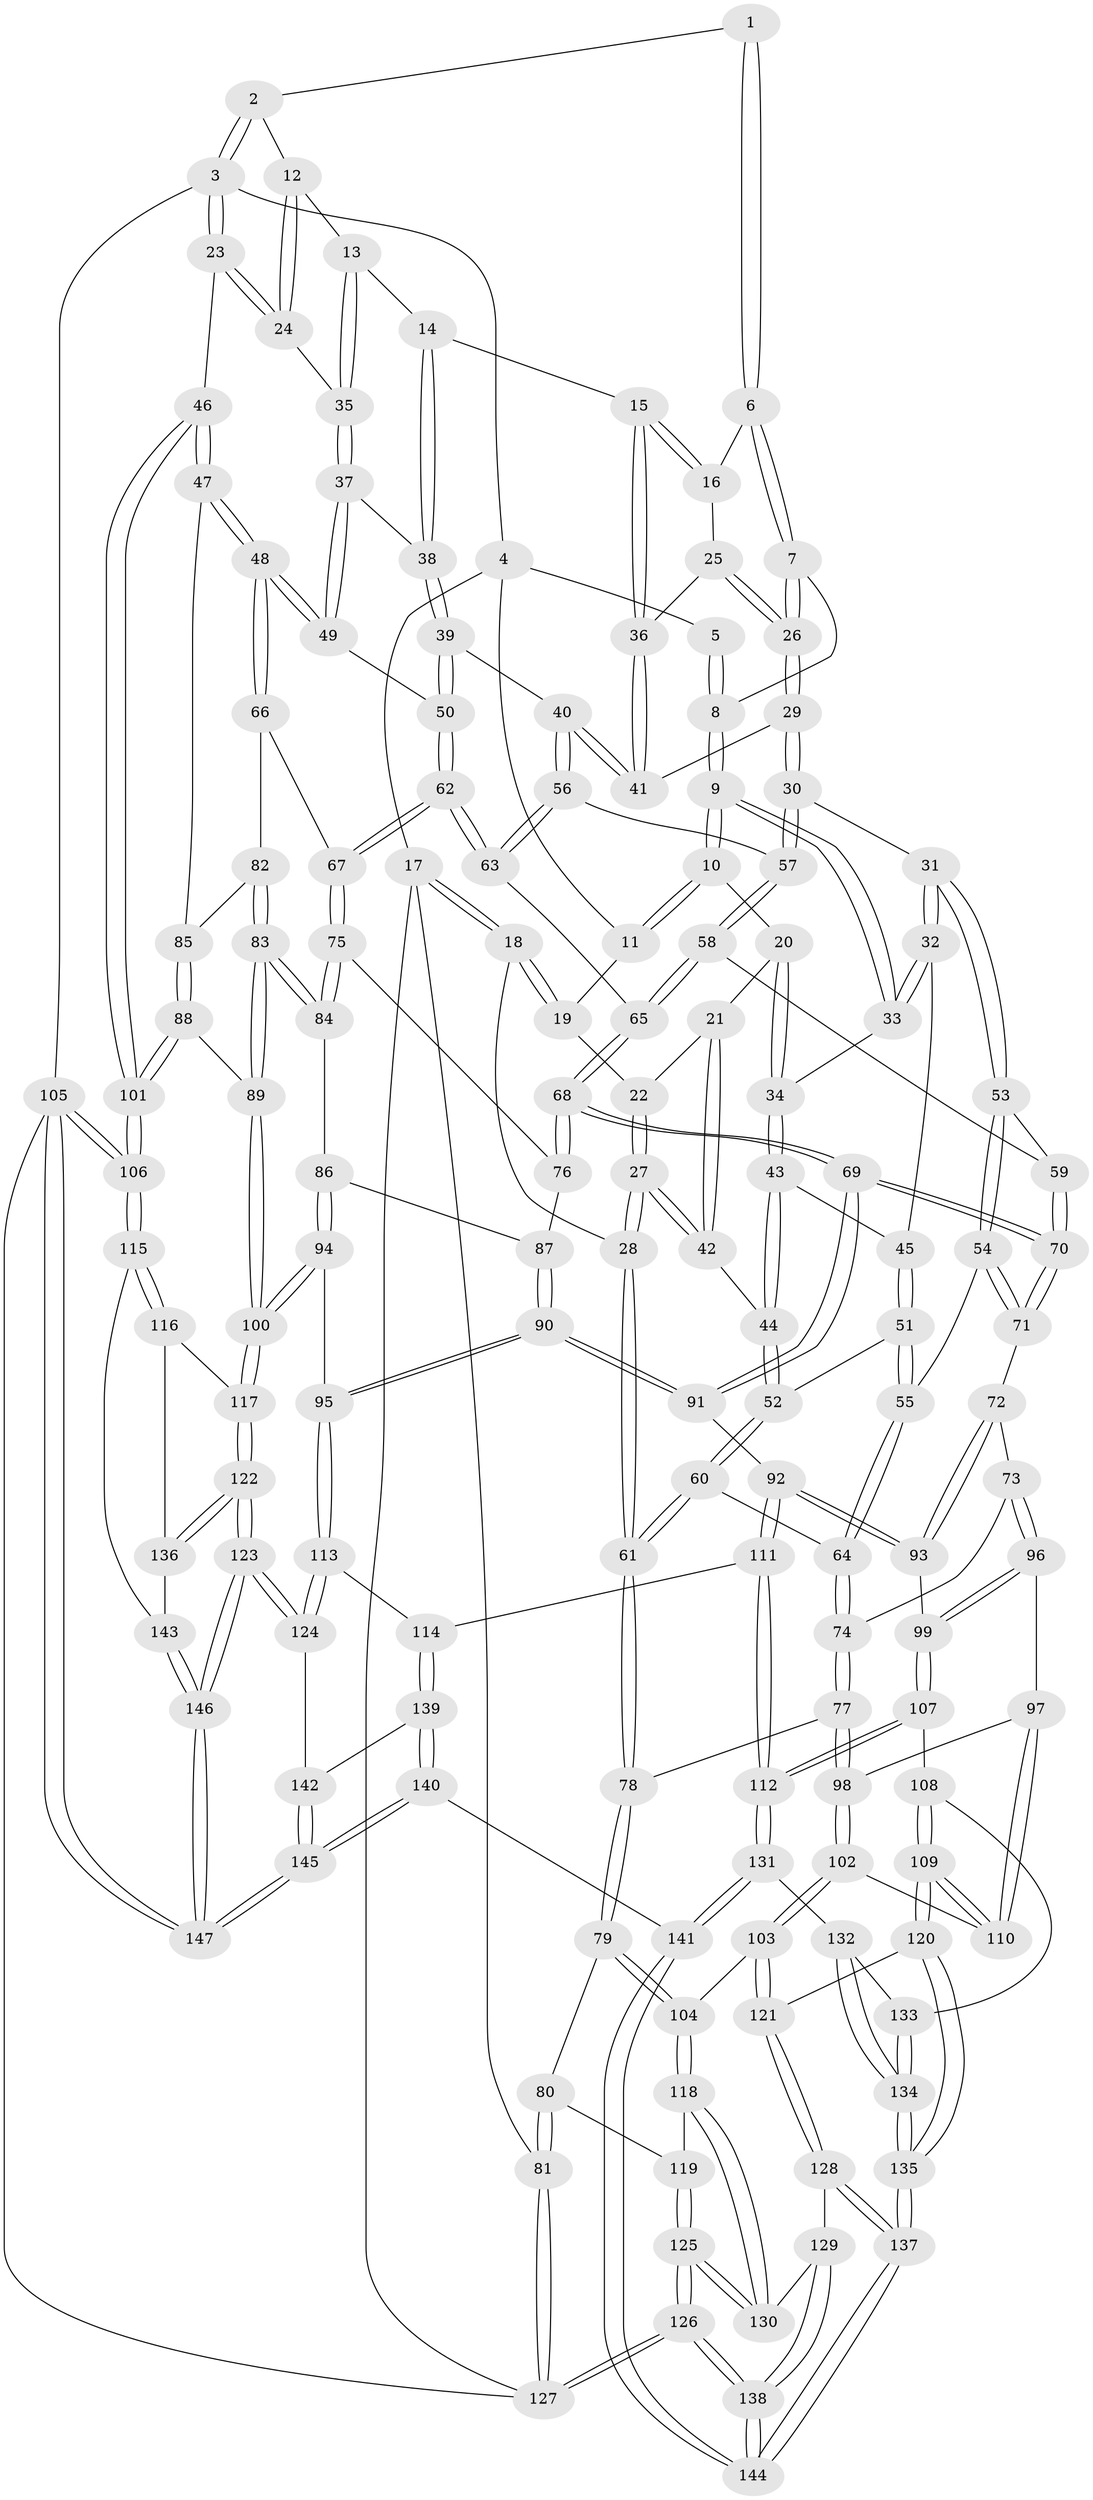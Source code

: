 // coarse degree distribution, {3: 0.08888888888888889, 5: 0.35555555555555557, 4: 0.4666666666666667, 6: 0.07777777777777778, 2: 0.011111111111111112}
// Generated by graph-tools (version 1.1) at 2025/42/03/06/25 10:42:36]
// undirected, 147 vertices, 364 edges
graph export_dot {
graph [start="1"]
  node [color=gray90,style=filled];
  1 [pos="+0.6780232509576785+0"];
  2 [pos="+0.8753994038780115+0"];
  3 [pos="+1+0"];
  4 [pos="+0.2226747863836549+0"];
  5 [pos="+0.41481706346191316+0"];
  6 [pos="+0.6443298394104127+0"];
  7 [pos="+0.4974156135606199+0.09675603510543482"];
  8 [pos="+0.4685305966507035+0.09099533156458349"];
  9 [pos="+0.4042891073833513+0.11764390833899216"];
  10 [pos="+0.33293774783360713+0.06263803761943099"];
  11 [pos="+0.21800538157211688+0"];
  12 [pos="+0.8727824666275721+0"];
  13 [pos="+0.8304114365224597+0.09237778045478913"];
  14 [pos="+0.7487107601649602+0.14150596969840695"];
  15 [pos="+0.715943517253167+0.14243383485127184"];
  16 [pos="+0.6501297819412892+0"];
  17 [pos="+0+0.2846268396125168"];
  18 [pos="+0+0.27879235361139787"];
  19 [pos="+0.19916702454361085+0"];
  20 [pos="+0.281506412317012+0.14003349675155338"];
  21 [pos="+0.22314975609797086+0.1590655881168252"];
  22 [pos="+0.20006832984779777+0"];
  23 [pos="+1+0.21689161748444613"];
  24 [pos="+0.987405409525737+0.1589683769439768"];
  25 [pos="+0.5980980417112653+0.13913673238758462"];
  26 [pos="+0.5563717779182501+0.17304081094786108"];
  27 [pos="+0.10543500282766803+0.2626677773136774"];
  28 [pos="+0+0.28890341222622395"];
  29 [pos="+0.5571753878960582+0.25020115997818726"];
  30 [pos="+0.5540447748882154+0.2592895745414023"];
  31 [pos="+0.48641332346744565+0.2780608467064698"];
  32 [pos="+0.4451232189262577+0.25373330393258653"];
  33 [pos="+0.39237919197327925+0.1897439878986375"];
  34 [pos="+0.3399870176544079+0.20600593757496158"];
  35 [pos="+0.8945667158370582+0.19475474493184136"];
  36 [pos="+0.7104154696552848+0.14814409901596268"];
  37 [pos="+0.8808822683445554+0.2322982403786062"];
  38 [pos="+0.804087415004858+0.2532767574592831"];
  39 [pos="+0.7460825319192461+0.30812445937355093"];
  40 [pos="+0.74464051348465+0.30888557987729215"];
  41 [pos="+0.6937116751869822+0.19007059090084544"];
  42 [pos="+0.16194709267256782+0.2580848426369608"];
  43 [pos="+0.29767880315127954+0.24611217491560777"];
  44 [pos="+0.17179043988094242+0.26207531383292104"];
  45 [pos="+0.3435484590036401+0.3040104785738293"];
  46 [pos="+1+0.4228995566279324"];
  47 [pos="+1+0.42615846565688303"];
  48 [pos="+1+0.42059889642651127"];
  49 [pos="+0.9430091571424124+0.34024038718411226"];
  50 [pos="+0.8933742987176891+0.3600175000197078"];
  51 [pos="+0.34298934311838425+0.3131738691990968"];
  52 [pos="+0.24114192579074195+0.34470427560515526"];
  53 [pos="+0.4323594326463433+0.4029054297967215"];
  54 [pos="+0.4280491805958036+0.40597276956257633"];
  55 [pos="+0.37133555507777555+0.40470969210403357"];
  56 [pos="+0.7293724098415385+0.32790659528901545"];
  57 [pos="+0.6036198010786149+0.31267762955650075"];
  58 [pos="+0.5922996655788545+0.38079645974837834"];
  59 [pos="+0.5473996921455537+0.4360050767133173"];
  60 [pos="+0.2905957729737815+0.4412446629937716"];
  61 [pos="+0.16561011440415618+0.5350477928388603"];
  62 [pos="+0.7959173963437842+0.4550727390478237"];
  63 [pos="+0.7466804393722415+0.41362264667746274"];
  64 [pos="+0.2937167183291105+0.44127397158312953"];
  65 [pos="+0.6679009073476166+0.45734196913262326"];
  66 [pos="+0.8095216758857743+0.4744065772163279"];
  67 [pos="+0.8022740994166552+0.47065698558871893"];
  68 [pos="+0.6166491430073388+0.5497593635310812"];
  69 [pos="+0.6036497344316829+0.5572773262056324"];
  70 [pos="+0.5785074075588922+0.5423761776810989"];
  71 [pos="+0.4508940545992537+0.5485249571466193"];
  72 [pos="+0.44745159788312344+0.5520191919174406"];
  73 [pos="+0.42621764222847736+0.568310992939623"];
  74 [pos="+0.36931914883134326+0.556478949671191"];
  75 [pos="+0.7836648704855521+0.5006737739426893"];
  76 [pos="+0.7168652192739668+0.555147416585569"];
  77 [pos="+0.2777683653959786+0.6158375486951323"];
  78 [pos="+0.16535354763461216+0.5566410171052043"];
  79 [pos="+0.1204519192398074+0.6235926844477099"];
  80 [pos="+0.07199403305088818+0.6664437442663123"];
  81 [pos="+0+0.6425513880067544"];
  82 [pos="+0.8737176508815019+0.5467387197914555"];
  83 [pos="+0.859483547305237+0.6686751155255277"];
  84 [pos="+0.8004379833872056+0.6195725225749847"];
  85 [pos="+1+0.49898790318490505"];
  86 [pos="+0.7589896476355861+0.6084636687012359"];
  87 [pos="+0.7411798283507316+0.5971745570183841"];
  88 [pos="+0.9020700522068312+0.6707883058003961"];
  89 [pos="+0.8603135604764733+0.670827203324407"];
  90 [pos="+0.6490203239491622+0.6939501120409249"];
  91 [pos="+0.6075335697961408+0.6643221201128455"];
  92 [pos="+0.5525038493923855+0.6926044184598765"];
  93 [pos="+0.5434478763862729+0.6924879424211106"];
  94 [pos="+0.6944324372043432+0.716710193105064"];
  95 [pos="+0.6697280285765795+0.7150641689870791"];
  96 [pos="+0.4180782354707443+0.6591823449253335"];
  97 [pos="+0.3857918386923818+0.6780528239350091"];
  98 [pos="+0.30747945043510505+0.6735688885211917"];
  99 [pos="+0.48465243938815594+0.7002014751071792"];
  100 [pos="+0.813678873359817+0.7399270369375466"];
  101 [pos="+1+0.8462966547761122"];
  102 [pos="+0.2785157866753819+0.7369016155483749"];
  103 [pos="+0.27074321249464667+0.7515113481098693"];
  104 [pos="+0.26657436994932154+0.7525766991458022"];
  105 [pos="+1+1"];
  106 [pos="+1+0.8545485314980935"];
  107 [pos="+0.45555829701880446+0.7694725221571697"];
  108 [pos="+0.4071021601892839+0.7839276807878912"];
  109 [pos="+0.39163937637582236+0.7822826750916365"];
  110 [pos="+0.3862480317635305+0.7385024288982861"];
  111 [pos="+0.5385330682122668+0.8559741592959772"];
  112 [pos="+0.5343733229862206+0.8572020597539787"];
  113 [pos="+0.6589262603104927+0.7637814670271701"];
  114 [pos="+0.5798531617254409+0.8629220073565118"];
  115 [pos="+1+0.8637083783764027"];
  116 [pos="+0.8464476244722782+0.7610843574030528"];
  117 [pos="+0.8141586881735379+0.7423834085405708"];
  118 [pos="+0.19941569137304627+0.8064730477834167"];
  119 [pos="+0.08367482827204228+0.7070717786391771"];
  120 [pos="+0.34503602689451685+0.8130924140242142"];
  121 [pos="+0.3413744043258654+0.8126983750022057"];
  122 [pos="+0.7938547557902391+0.8824160704545629"];
  123 [pos="+0.7800123499967639+0.9004053420475648"];
  124 [pos="+0.7309121095311086+0.8860595282458253"];
  125 [pos="+0.04716141798622349+0.8676759135307791"];
  126 [pos="+0+1"];
  127 [pos="+0+1"];
  128 [pos="+0.26576970063155236+0.9008742276058432"];
  129 [pos="+0.2033082275824714+0.847784187119148"];
  130 [pos="+0.19629752984233265+0.8297573625086578"];
  131 [pos="+0.5159913130602293+0.8725680131021186"];
  132 [pos="+0.5011237050692133+0.8747752641342694"];
  133 [pos="+0.42362119976290863+0.8151398463211048"];
  134 [pos="+0.41802047123486996+0.9018091650818618"];
  135 [pos="+0.4025942450722938+0.9096958016790693"];
  136 [pos="+0.9420639069628641+0.8804737182615087"];
  137 [pos="+0.3167443058004215+1"];
  138 [pos="+0+1"];
  139 [pos="+0.5926950772834058+0.8750257080159436"];
  140 [pos="+0.5384272393373831+1"];
  141 [pos="+0.49986310856096594+1"];
  142 [pos="+0.6346242004298415+0.8965250802837436"];
  143 [pos="+0.978775757177757+0.8847462390340419"];
  144 [pos="+0.30275978514377666+1"];
  145 [pos="+0.6659404231003001+1"];
  146 [pos="+0.7926995253903707+1"];
  147 [pos="+0.7733148365285635+1"];
  1 -- 2;
  1 -- 6;
  1 -- 6;
  2 -- 3;
  2 -- 3;
  2 -- 12;
  3 -- 4;
  3 -- 23;
  3 -- 23;
  3 -- 105;
  4 -- 5;
  4 -- 11;
  4 -- 17;
  5 -- 8;
  5 -- 8;
  6 -- 7;
  6 -- 7;
  6 -- 16;
  7 -- 8;
  7 -- 26;
  7 -- 26;
  8 -- 9;
  8 -- 9;
  9 -- 10;
  9 -- 10;
  9 -- 33;
  9 -- 33;
  10 -- 11;
  10 -- 11;
  10 -- 20;
  11 -- 19;
  12 -- 13;
  12 -- 24;
  12 -- 24;
  13 -- 14;
  13 -- 35;
  13 -- 35;
  14 -- 15;
  14 -- 38;
  14 -- 38;
  15 -- 16;
  15 -- 16;
  15 -- 36;
  15 -- 36;
  16 -- 25;
  17 -- 18;
  17 -- 18;
  17 -- 81;
  17 -- 127;
  18 -- 19;
  18 -- 19;
  18 -- 28;
  19 -- 22;
  20 -- 21;
  20 -- 34;
  20 -- 34;
  21 -- 22;
  21 -- 42;
  21 -- 42;
  22 -- 27;
  22 -- 27;
  23 -- 24;
  23 -- 24;
  23 -- 46;
  24 -- 35;
  25 -- 26;
  25 -- 26;
  25 -- 36;
  26 -- 29;
  26 -- 29;
  27 -- 28;
  27 -- 28;
  27 -- 42;
  27 -- 42;
  28 -- 61;
  28 -- 61;
  29 -- 30;
  29 -- 30;
  29 -- 41;
  30 -- 31;
  30 -- 57;
  30 -- 57;
  31 -- 32;
  31 -- 32;
  31 -- 53;
  31 -- 53;
  32 -- 33;
  32 -- 33;
  32 -- 45;
  33 -- 34;
  34 -- 43;
  34 -- 43;
  35 -- 37;
  35 -- 37;
  36 -- 41;
  36 -- 41;
  37 -- 38;
  37 -- 49;
  37 -- 49;
  38 -- 39;
  38 -- 39;
  39 -- 40;
  39 -- 50;
  39 -- 50;
  40 -- 41;
  40 -- 41;
  40 -- 56;
  40 -- 56;
  42 -- 44;
  43 -- 44;
  43 -- 44;
  43 -- 45;
  44 -- 52;
  44 -- 52;
  45 -- 51;
  45 -- 51;
  46 -- 47;
  46 -- 47;
  46 -- 101;
  46 -- 101;
  47 -- 48;
  47 -- 48;
  47 -- 85;
  48 -- 49;
  48 -- 49;
  48 -- 66;
  48 -- 66;
  49 -- 50;
  50 -- 62;
  50 -- 62;
  51 -- 52;
  51 -- 55;
  51 -- 55;
  52 -- 60;
  52 -- 60;
  53 -- 54;
  53 -- 54;
  53 -- 59;
  54 -- 55;
  54 -- 71;
  54 -- 71;
  55 -- 64;
  55 -- 64;
  56 -- 57;
  56 -- 63;
  56 -- 63;
  57 -- 58;
  57 -- 58;
  58 -- 59;
  58 -- 65;
  58 -- 65;
  59 -- 70;
  59 -- 70;
  60 -- 61;
  60 -- 61;
  60 -- 64;
  61 -- 78;
  61 -- 78;
  62 -- 63;
  62 -- 63;
  62 -- 67;
  62 -- 67;
  63 -- 65;
  64 -- 74;
  64 -- 74;
  65 -- 68;
  65 -- 68;
  66 -- 67;
  66 -- 82;
  67 -- 75;
  67 -- 75;
  68 -- 69;
  68 -- 69;
  68 -- 76;
  68 -- 76;
  69 -- 70;
  69 -- 70;
  69 -- 91;
  69 -- 91;
  70 -- 71;
  70 -- 71;
  71 -- 72;
  72 -- 73;
  72 -- 93;
  72 -- 93;
  73 -- 74;
  73 -- 96;
  73 -- 96;
  74 -- 77;
  74 -- 77;
  75 -- 76;
  75 -- 84;
  75 -- 84;
  76 -- 87;
  77 -- 78;
  77 -- 98;
  77 -- 98;
  78 -- 79;
  78 -- 79;
  79 -- 80;
  79 -- 104;
  79 -- 104;
  80 -- 81;
  80 -- 81;
  80 -- 119;
  81 -- 127;
  81 -- 127;
  82 -- 83;
  82 -- 83;
  82 -- 85;
  83 -- 84;
  83 -- 84;
  83 -- 89;
  83 -- 89;
  84 -- 86;
  85 -- 88;
  85 -- 88;
  86 -- 87;
  86 -- 94;
  86 -- 94;
  87 -- 90;
  87 -- 90;
  88 -- 89;
  88 -- 101;
  88 -- 101;
  89 -- 100;
  89 -- 100;
  90 -- 91;
  90 -- 91;
  90 -- 95;
  90 -- 95;
  91 -- 92;
  92 -- 93;
  92 -- 93;
  92 -- 111;
  92 -- 111;
  93 -- 99;
  94 -- 95;
  94 -- 100;
  94 -- 100;
  95 -- 113;
  95 -- 113;
  96 -- 97;
  96 -- 99;
  96 -- 99;
  97 -- 98;
  97 -- 110;
  97 -- 110;
  98 -- 102;
  98 -- 102;
  99 -- 107;
  99 -- 107;
  100 -- 117;
  100 -- 117;
  101 -- 106;
  101 -- 106;
  102 -- 103;
  102 -- 103;
  102 -- 110;
  103 -- 104;
  103 -- 121;
  103 -- 121;
  104 -- 118;
  104 -- 118;
  105 -- 106;
  105 -- 106;
  105 -- 147;
  105 -- 147;
  105 -- 127;
  106 -- 115;
  106 -- 115;
  107 -- 108;
  107 -- 112;
  107 -- 112;
  108 -- 109;
  108 -- 109;
  108 -- 133;
  109 -- 110;
  109 -- 110;
  109 -- 120;
  109 -- 120;
  111 -- 112;
  111 -- 112;
  111 -- 114;
  112 -- 131;
  112 -- 131;
  113 -- 114;
  113 -- 124;
  113 -- 124;
  114 -- 139;
  114 -- 139;
  115 -- 116;
  115 -- 116;
  115 -- 143;
  116 -- 117;
  116 -- 136;
  117 -- 122;
  117 -- 122;
  118 -- 119;
  118 -- 130;
  118 -- 130;
  119 -- 125;
  119 -- 125;
  120 -- 121;
  120 -- 135;
  120 -- 135;
  121 -- 128;
  121 -- 128;
  122 -- 123;
  122 -- 123;
  122 -- 136;
  122 -- 136;
  123 -- 124;
  123 -- 124;
  123 -- 146;
  123 -- 146;
  124 -- 142;
  125 -- 126;
  125 -- 126;
  125 -- 130;
  125 -- 130;
  126 -- 127;
  126 -- 127;
  126 -- 138;
  126 -- 138;
  128 -- 129;
  128 -- 137;
  128 -- 137;
  129 -- 130;
  129 -- 138;
  129 -- 138;
  131 -- 132;
  131 -- 141;
  131 -- 141;
  132 -- 133;
  132 -- 134;
  132 -- 134;
  133 -- 134;
  133 -- 134;
  134 -- 135;
  134 -- 135;
  135 -- 137;
  135 -- 137;
  136 -- 143;
  137 -- 144;
  137 -- 144;
  138 -- 144;
  138 -- 144;
  139 -- 140;
  139 -- 140;
  139 -- 142;
  140 -- 141;
  140 -- 145;
  140 -- 145;
  141 -- 144;
  141 -- 144;
  142 -- 145;
  142 -- 145;
  143 -- 146;
  143 -- 146;
  145 -- 147;
  145 -- 147;
  146 -- 147;
  146 -- 147;
}
